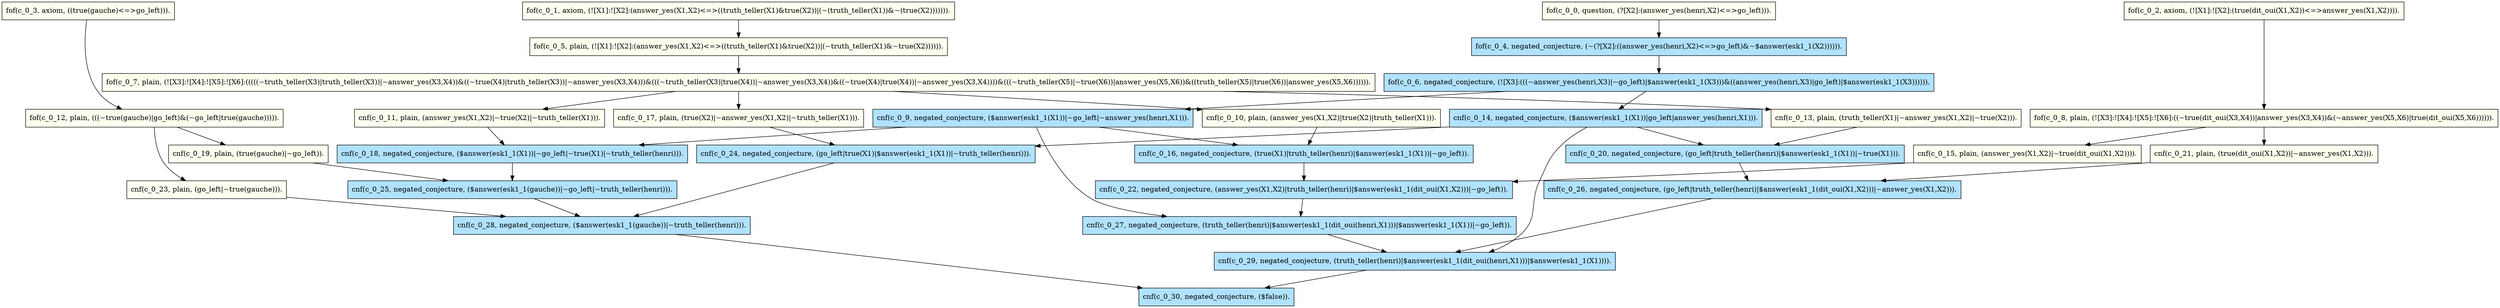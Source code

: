 # No SInE strategy applied

# Auto-Ordering is analysing problem.
# Problem is type GHNFNFFSF21MS
# Auto-mode selected ordering type LPO4
# Auto-mode selected ordering precedence scheme <invfreqconjmax>
# Auto-mode selected weight ordering scheme <invfreqrank>
#
# Auto-Heuristic is analysing problem.
# Problem is type GHNFNFFSF21MS
# Auto-Mode selected heuristic G_E___107_C45_F1_PI_AE_Q7_CS_SP_PS_S0Y
# and selection function SelectMaxLComplexAvoidPosPred.
#
# No equality, disabling AC handling.
#
# Initializing proof state
#
#cnf(i_0_10, plain, (true(gauche)|~go_left)).
#
#cnf(i_0_11, plain, (go_left|~true(gauche))).
#
#cnf(i_0_16, negated_conjecture, (go_left|answer_yes(henri,X1)|$answer(esk1_1(X1)))).
#
#cnf(i_0_17, negated_conjecture, ($answer(esk1_1(X1))|~go_left|~answer_yes(henri,X1))).
#
#cnf(i_0_1, plain, (truth_teller(pierre)|truth_teller(henri))).
#
#cnf(i_0_4, plain, (true(X2)|answer_yes(X1,X2)|truth_teller(X1))).
#
#cnf(i_0_5, plain, (answer_yes(X1,X2)|~true(X2)|~truth_teller(X1))).
#
#cnf(i_0_2, plain, (~truth_teller(henri)|~truth_teller(pierre))).
##
#cnf(i_0_8, plain, (truth_teller(X1)|~true(X2)|~answer_yes(X1,X2))).
#
#cnf(i_0_7, plain, (true(X2)|~answer_yes(X1,X2)|~truth_teller(X1))).
#
#cnf(i_0_14, plain, (true(dit_non(X1,X2))|answer_yes(X1,X2))).
#
#cnf(i_0_12, plain, (true(dit_oui(X1,X2))|~answer_yes(X1,X2))).
#
#cnf(i_0_13, plain, (answer_yes(X1,X2)|~true(dit_oui(X1,X2)))).
#
#cnf(i_0_15, plain, (~true(dit_non(X1,X2))|~answer_yes(X1,X2))).
# Presaturation interreduction done
#
#cnf(i_0_16, negated_conjecture, (go_left|answer_yes(henri,X1)|$answer(esk1_1(X1)))).
#
#cnf(i_0_10, plain, (true(gauche)|~go_left)).
#
#cnf(i_0_11, plain, (go_left|~true(gauche))).
#
#cnf(i_0_17, negated_conjecture, ($answer(esk1_1(X1))|~go_left|~answer_yes(henri,X1))).
#
#cnf(i_0_1, plain, (truth_teller(henri)|truth_teller(pierre))).
#
#cnf(i_0_2, plain, (~truth_teller(henri)|~truth_teller(pierre))).
#
#cnf(i_0_4, plain, (true(X1)|answer_yes(X2,X1)|truth_teller(X2))).
#
#cnf(i_0_5, plain, (answer_yes(X1,X2)|~true(X2)|~truth_teller(X1))).
#
#cnf(i_0_8, plain, (truth_teller(X1)|~true(X2)|~answer_yes(X1,X2))).
#
#cnf(i_0_7, plain, (true(X1)|~answer_yes(X2,X1)|~truth_teller(X2))).
#
#cnf(i_0_14, plain, (true(dit_non(X1,X2))|answer_yes(X1,X2))).
#
#cnf(i_0_12, plain, (true(dit_oui(X1,X2))|~answer_yes(X1,X2))).
#
#cnf(i_0_13, plain, (answer_yes(X1,X2)|~true(dit_oui(X1,X2)))).
#
#cnf(i_0_15, plain, (~true(dit_non(X1,X2))|~answer_yes(X1,X2))).
#
#cnf(i_0_21, negated_conjecture, (true(X1)|truth_teller(henri)|$answer(esk1_1(X1))|~go_left)).
#
#cnf(i_0_31, negated_conjecture, (truth_teller(henri)|$answer(esk1_1(dit_non(X1,X2)))|~go_left|~answer_yes(X1,X2))).
#
#cnf(i_0_22, negated_conjecture, ($answer(esk1_1(X1))|~go_left|~true(X1)|~truth_teller(henri))).
#
#cnf(i_0_39, negated_conjecture, ($answer(esk1_1(gauche))|~go_left|~truth_teller(henri))).
#
#cnf(i_0_41, negated_conjecture, (truth_teller(pierre)|$answer(esk1_1(gauche))|~go_left)).
#
#cnf(i_0_23, negated_conjecture, (go_left|truth_teller(henri)|$answer(esk1_1(X1))|~true(X1))).
#
#cnf(i_0_26, negated_conjecture, (go_left|true(X1)|$answer(esk1_1(X1))|~truth_teller(henri))).
#
#cnf(i_0_46, negated_conjecture, (go_left|$answer(esk1_1(dit_non(X1,X2)))|~answer_yes(X1,X2)|~truth_teller(henri))).
#
#cnf(i_0_51, negated_conjecture, (go_left|$answer(esk1_1(dit_non(henri,X1)))|$answer(esk1_1(X1))|~truth_teller(henri))).
#
#cnf(i_0_54, negated_conjecture, (go_left|truth_teller(pierre)|$answer(esk1_1(dit_non(henri,X1)))|$answer(esk1_1(X1)))).
#
#cnf(i_0_36, negated_conjecture, (true(X2)|truth_teller(henri)|truth_teller(X1)|$answer(esk1_1(dit_non(X1,X2)))|~go_left)).
#
#cnf(i_0_48, negated_conjecture, ($answer(esk1_1(gauche))|~truth_teller(henri))).
#
#cnf(i_0_55, negated_conjecture, (truth_teller(pierre)|$answer(esk1_1(gauche)))).
#
#cnf(i_0_32, negated_conjecture, (answer_yes(X1,X2)|truth_teller(henri)|$answer(esk1_1(dit_oui(X1,X2)))|~go_left)).
#
#cnf(i_0_37, negated_conjecture, (answer_yes(X1,X2)|$answer(esk1_1(dit_non(X1,X2)))|~go_left|~truth_teller(henri))).
#
#cnf(i_0_35, negated_conjecture, (truth_teller(henri)|$answer(esk1_1(dit_non(X1,X2)))|~go_left|~true(X2)|~truth_teller(X1))).
#
#cnf(i_0_68, negated_conjecture, (truth_teller(henri)|$answer(esk1_1(dit_non(X1,gauche)))|~go_left|~truth_teller(X1))).
##
#cnf(i_0_58, negated_conjecture, (truth_teller(henri)|$answer(esk1_1(dit_oui(X1,X2)))|$answer(esk1_1(dit_non(X1,X2)))|~go_left)).
#
#cnf(i_0_76, negated_conjecture, ($answer(esk1_1(dit_non(X1,X2)))|$answer(esk1_1(dit_oui(X1,X2)))|$answer(esk1_1(gauche))|~go_left)).
#
#cnf(i_0_56, negated_conjecture, (truth_teller(henri)|$answer(esk1_1(dit_oui(henri,X1)))|$answer(esk1_1(X1))|~go_left)).
#
#cnf(i_0_80, negated_conjecture, ($answer(esk1_1(dit_oui(henri,X1)))|$answer(esk1_1(gauche))|$answer(esk1_1(X1))|~go_left)).
#
#cnf(i_0_61, negated_conjecture, ($answer(esk1_1(dit_non(henri,X1)))|$answer(esk1_1(X1))|~truth_teller(henri))).
#
#cnf(i_0_82, negated_conjecture, (truth_teller(pierre)|$answer(esk1_1(dit_non(henri,X1)))|$answer(esk1_1(X1)))).
#
#cnf(i_0_38, negated_conjecture, ($answer(esk1_1(dit_oui(X1,X2)))|~go_left|~answer_yes(X1,X2)|~truth_teller(henri))).
#
#cnf(i_0_79, negated_conjecture, ($answer(esk1_1(dit_oui(henri,X1)))|$answer(esk1_1(X1))|~go_left|~truth_teller(pierre))).
##
#cnf(i_0_71, negated_conjecture, ($answer(esk1_1(dit_non(pierre,gauche)))|$answer(esk1_1(gauche))|~go_left)).
#
#cnf(i_0_69, negated_conjecture, (truth_teller(henri)|$answer(esk1_1(dit_non(X1,X2)))|$answer(esk1_1(X2))|~go_left|~truth_teller(X1))).
#
#cnf(i_0_42, negated_conjecture, (go_left|answer_yes(X1,X2)|truth_teller(henri)|$answer(esk1_1(dit_non(X1,X2))))).
#
#cnf(i_0_43, negated_conjecture, (go_left|truth_teller(henri)|$answer(esk1_1(dit_oui(X1,X2)))|~answer_yes(X1,X2))).
#
#cnf(i_0_104, negated_conjecture, (truth_teller(henri)|$answer(esk1_1(dit_oui(henri,X1)))|$answer(esk1_1(X1)))).
## SZS status Theorem
# SZS answers Tuple [([dit_oui(henri,X1)]|[gauche]|[X1])|_]

# Proof found!
digraph proof{
  rankdir=TB
  subgraph ax{
  rank="same";
  0 [shape=box,fillcolor=ivory1,style=filled,label="fof(c_0_0, question, (?[X2]:(answer_yes(henri,X2)<=>go_left)))."]
  1 [shape=box,fillcolor=ivory1,style=filled,label="fof(c_0_1, axiom, (![X1]:![X2]:(answer_yes(X1,X2)<=>((truth_teller(X1)&true(X2))|(~(truth_teller(X1))&~(true(X2)))))))."]
  2 [shape=box,fillcolor=ivory1,style=filled,label="fof(c_0_2, axiom, (![X1]:![X2]:(true(dit_oui(X1,X2))<=>answer_yes(X1,X2))))."]
  3 [shape=box,fillcolor=ivory1,style=filled,label="fof(c_0_3, axiom, ((true(gauche)<=>go_left)))."]
   }
  4 [shape=box,fillcolor=lightskyblue1,style=filled,label="fof(c_0_4, negated_conjecture, (~(?[X2]:((answer_yes(henri,X2)<=>go_left)&~$answer(esk1_1(X2))))))."]
    0 -> 4
  5 [shape=box,fillcolor=ivory1,style=filled,label="fof(c_0_5, plain, (![X1]:![X2]:(answer_yes(X1,X2)<=>((truth_teller(X1)&true(X2))|(~truth_teller(X1)&~true(X2))))))."]
    1 -> 5
  6 [shape=box,fillcolor=lightskyblue1,style=filled,label="fof(c_0_6, negated_conjecture, (![X3]:(((~answer_yes(henri,X3)|~go_left)|$answer(esk1_1(X3)))&((answer_yes(henri,X3)|go_left)|$answer(esk1_1(X3))))))."]
    4 -> 6
  7 [shape=box,fillcolor=ivory1,style=filled,label="fof(c_0_7, plain, (![X3]:![X4]:![X5]:![X6]:(((((~truth_teller(X3)|truth_teller(X3))|~answer_yes(X3,X4))&((~true(X4)|truth_teller(X3))|~answer_yes(X3,X4)))&(((~truth_teller(X3)|true(X4))|~answer_yes(X3,X4))&((~true(X4)|true(X4))|~answer_yes(X3,X4))))&(((~truth_teller(X5)|~true(X6))|answer_yes(X5,X6))&((truth_teller(X5)|true(X6))|answer_yes(X5,X6))))))."]
    5 -> 7
  8 [shape=box,fillcolor=ivory1,style=filled,label="fof(c_0_8, plain, (![X3]:![X4]:![X5]:![X6]:((~true(dit_oui(X3,X4))|answer_yes(X3,X4))&(~answer_yes(X5,X6)|true(dit_oui(X5,X6))))))."]
    2 -> 8
  9 [shape=box,fillcolor=lightskyblue1,style=filled,label="cnf(c_0_9, negated_conjecture, ($answer(esk1_1(X1))|~go_left|~answer_yes(henri,X1)))."]
    6 -> 9
  10 [shape=box,fillcolor=ivory1,style=filled,label="cnf(c_0_10, plain, (answer_yes(X1,X2)|true(X2)|truth_teller(X1)))."]
    7 -> 10
  11 [shape=box,fillcolor=ivory1,style=filled,label="cnf(c_0_11, plain, (answer_yes(X1,X2)|~true(X2)|~truth_teller(X1)))."]
    7 -> 11
  12 [shape=box,fillcolor=ivory1,style=filled,label="fof(c_0_12, plain, (((~true(gauche)|go_left)&(~go_left|true(gauche)))))."]
    3 -> 12
  13 [shape=box,fillcolor=ivory1,style=filled,label="cnf(c_0_13, plain, (truth_teller(X1)|~answer_yes(X1,X2)|~true(X2)))."]
    7 -> 13
  14 [shape=box,fillcolor=lightskyblue1,style=filled,label="cnf(c_0_14, negated_conjecture, ($answer(esk1_1(X1))|go_left|answer_yes(henri,X1)))."]
    6 -> 14
  15 [shape=box,fillcolor=ivory1,style=filled,label="cnf(c_0_15, plain, (answer_yes(X1,X2)|~true(dit_oui(X1,X2))))."]
    8 -> 15
  16 [shape=box,fillcolor=lightskyblue1,style=filled,label="cnf(c_0_16, negated_conjecture, (true(X1)|truth_teller(henri)|$answer(esk1_1(X1))|~go_left))."]
    10 -> 16
    9 -> 16
  17 [shape=box,fillcolor=ivory1,style=filled,label="cnf(c_0_17, plain, (true(X2)|~answer_yes(X1,X2)|~truth_teller(X1)))."]
    7 -> 17
  18 [shape=box,fillcolor=lightskyblue1,style=filled,label="cnf(c_0_18, negated_conjecture, ($answer(esk1_1(X1))|~go_left|~true(X1)|~truth_teller(henri)))."]
    11 -> 18
    9 -> 18
  19 [shape=box,fillcolor=ivory1,style=filled,label="cnf(c_0_19, plain, (true(gauche)|~go_left))."]
    12 -> 19
  20 [shape=box,fillcolor=lightskyblue1,style=filled,label="cnf(c_0_20, negated_conjecture, (go_left|truth_teller(henri)|$answer(esk1_1(X1))|~true(X1)))."]
    14 -> 20
    13 -> 20
  21 [shape=box,fillcolor=ivory1,style=filled,label="cnf(c_0_21, plain, (true(dit_oui(X1,X2))|~answer_yes(X1,X2)))."]
    8 -> 21
  22 [shape=box,fillcolor=lightskyblue1,style=filled,label="cnf(c_0_22, negated_conjecture, (answer_yes(X1,X2)|truth_teller(henri)|$answer(esk1_1(dit_oui(X1,X2)))|~go_left))."]
    16 -> 22
    15 -> 22
  23 [shape=box,fillcolor=ivory1,style=filled,label="cnf(c_0_23, plain, (go_left|~true(gauche)))."]
    12 -> 23
  24 [shape=box,fillcolor=lightskyblue1,style=filled,label="cnf(c_0_24, negated_conjecture, (go_left|true(X1)|$answer(esk1_1(X1))|~truth_teller(henri)))."]
    14 -> 24
    17 -> 24
  25 [shape=box,fillcolor=lightskyblue1,style=filled,label="cnf(c_0_25, negated_conjecture, ($answer(esk1_1(gauche))|~go_left|~truth_teller(henri)))."]
    19 -> 25
    18 -> 25
  26 [shape=box,fillcolor=lightskyblue1,style=filled,label="cnf(c_0_26, negated_conjecture, (go_left|truth_teller(henri)|$answer(esk1_1(dit_oui(X1,X2)))|~answer_yes(X1,X2)))."]
    21 -> 26
    20 -> 26
  27 [shape=box,fillcolor=lightskyblue1,style=filled,label="cnf(c_0_27, negated_conjecture, (truth_teller(henri)|$answer(esk1_1(dit_oui(henri,X1)))|$answer(esk1_1(X1))|~go_left))."]
    22 -> 27
    9 -> 27
  28 [shape=box,fillcolor=lightskyblue1,style=filled,label="cnf(c_0_28, negated_conjecture, ($answer(esk1_1(gauche))|~truth_teller(henri)))."]
    25 -> 28
    24 -> 28
    23 -> 28
  29 [shape=box,fillcolor=lightskyblue1,style=filled,label="cnf(c_0_29, negated_conjecture, (truth_teller(henri)|$answer(esk1_1(dit_oui(henri,X1)))|$answer(esk1_1(X1))))."]
    27 -> 29
    14 -> 29
    26 -> 29
  30 [shape=box,fillcolor=lightskyblue1,style=filled,label="cnf(c_0_30, negated_conjecture, ($false))."]
    29 -> 30
    28 -> 30
}
# Parsed axioms                        : 6
# Removed by relevancy pruning/SinE    : 0
# Initial clauses                      : 17
# Removed in clause preprocessing      : 2
# Initial clauses in saturation        : 15
# Processed clauses                    : 62
# ...of these trivial                  : 0
# ...subsumed                          : 3
# ...remaining for further processing  : 58
# Other redundant clauses eliminated   : 0
# Clauses deleted for lack of memory   : 0
# Backward-subsumed                    : 5
# Backward-rewritten                   : 0
# Generated clauses                    : 97
# ...of the previous two non-trivial   : 66
# Contextual simplify-reflections      : 6
# Paramodulations                      : 97
# Factorizations                       : 0
# Equation resolutions                 : 0
# Current number of processed clauses  : 39
#    Positive orientable unit clauses  : 0
#    Positive unorientable unit clauses: 0
#    Negative unit clauses             : 0
#    Non-unit-clauses                  : 39
# Current number of unprocessed clauses: 30
# ...number of literals in the above   : 146
# Clause-clause subsumption calls (NU) : 81
# Rec. Clause-clause subsumption calls : 46
# Non-unit clause-clause subsumptions  : 14
# Unit Clause-clause subsumption calls : 0
# Rewrite failures with RHS unbound    : 0
# BW rewrite match attempts            : 0
# BW rewrite match successes           : 0
# Condensation attempts                : 0
# Condensation successes               : 0
